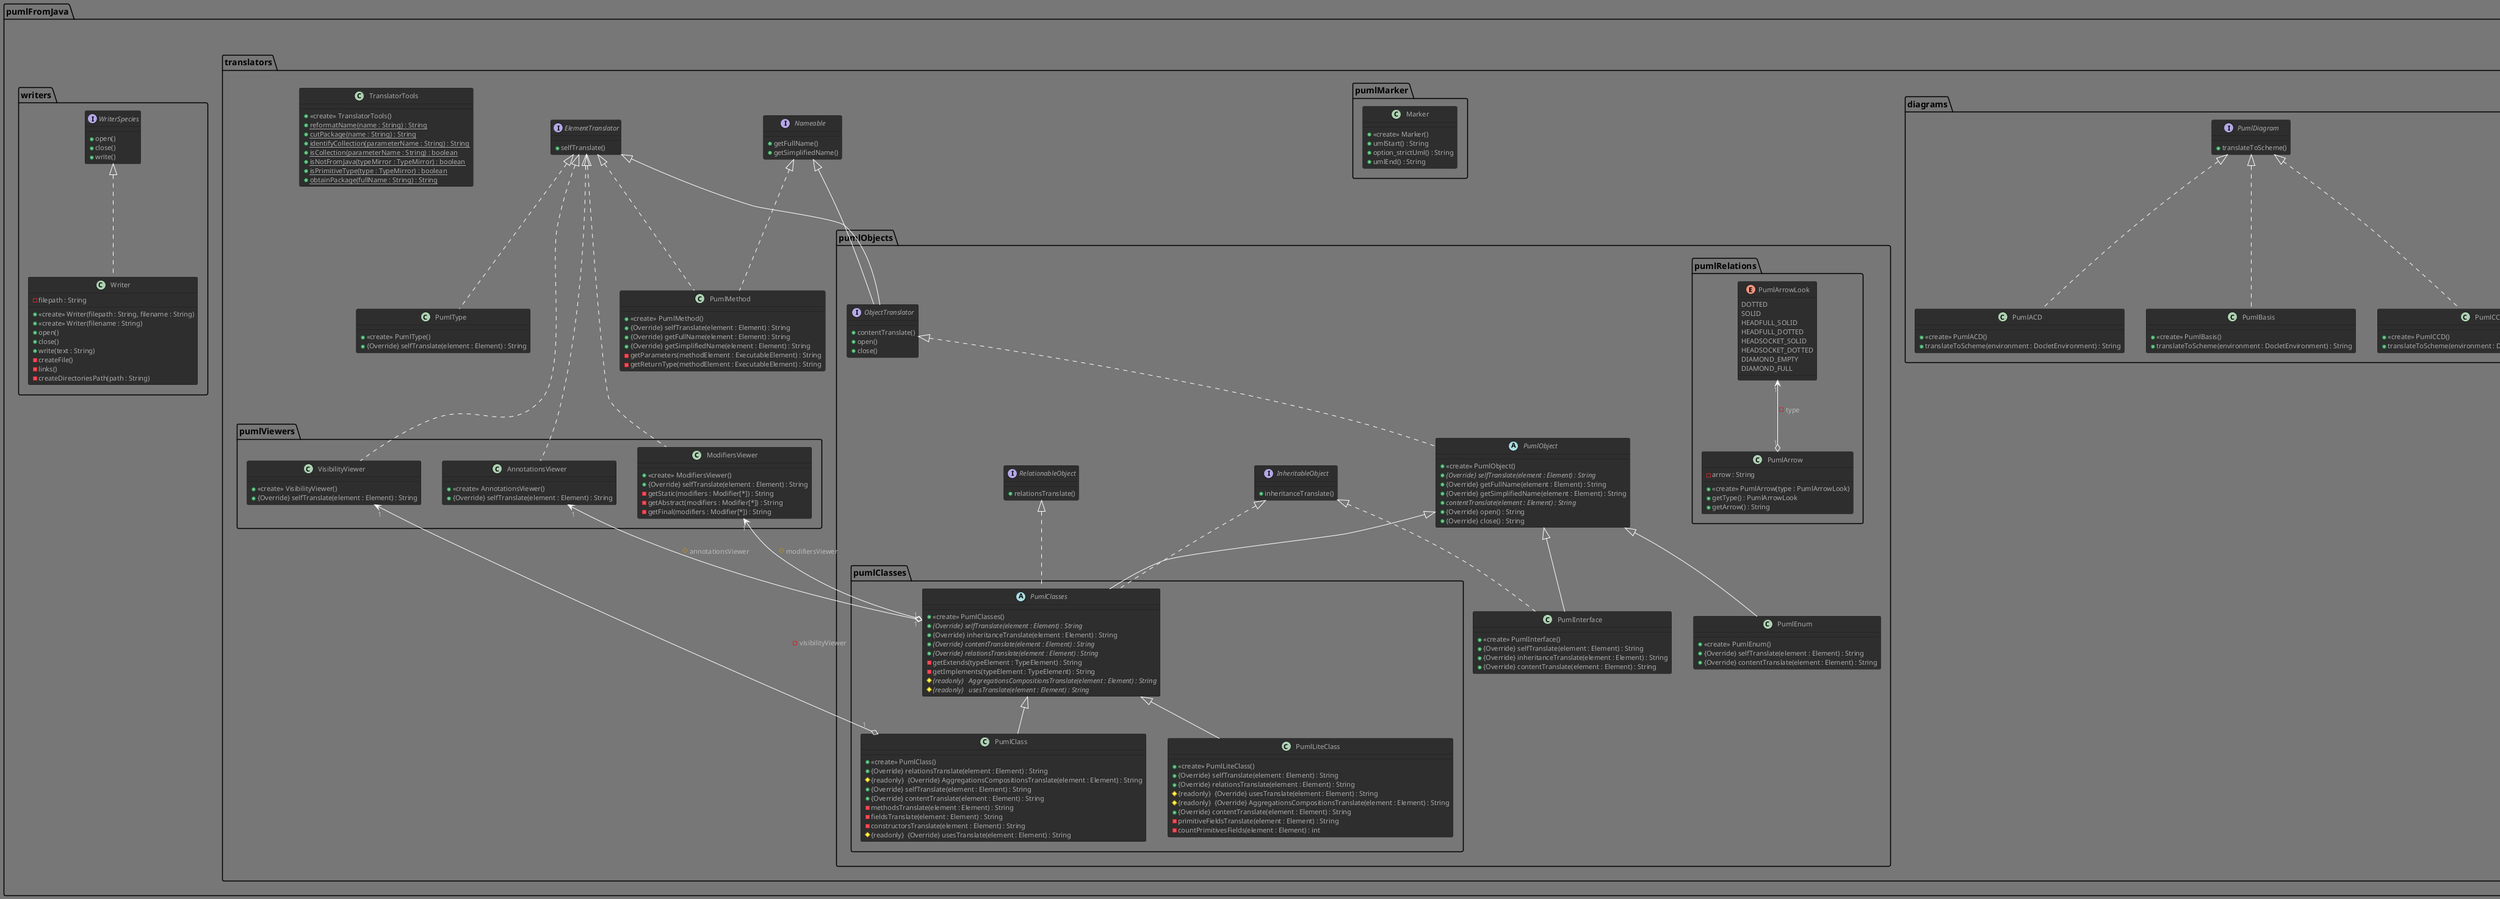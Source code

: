 @startuml
!theme reddress-darkgreen

class pumlFromJava.doclets.FirstDoclet {
+ <<create>> FirstDoclet()
+ {Override} init(locale : Locale, reporter : Reporter)
+ {Override} getName() : String
+ {Override} getSupportedOptions() : Option[*]
+ {Override} getSupportedSourceVersion() : SourceVersion
+ {Override} run(environment : DocletEnvironment) : boolean
-  dumpElement(element : Element)

}
class pumlFromJava.doclets.PumlDoclet {
+ <<create>> PumlDoclet()
+ {Override} init(locale : Locale, reporter : Reporter)
+ {Override} getName() : String
+ {Override} getSupportedOptions() : Option[*]
+ {Override} getSupportedSourceVersion() : SourceVersion
+ {Override} run(environment : DocletEnvironment) : boolean
-  generateACD(environment : DocletEnvironment)
-  generateCCD(environment : DocletEnvironment)

}
class pumlFromJava.doclets.options.OutOption {
-NameFile : String
+ <<create>> OutOption()
+ {Override} getArgumentCount() : int
+ {Override} getDescription() : String
+ {Override} getKind() : Kind
+ {Override} getNames() : String[*]
+ {Override} getParameters() : String
+ {Override} process(option : String, arguments : String[*]) : boolean
+  getFileName() : String

}
class pumlFromJava.doclets.options.PathOption {
-path : String
+ <<create>> PathOption()
+ {Override} getArgumentCount() : int
+ {Override} getDescription() : String
+ {Override} getKind() : Kind
+ {Override} getNames() : String[*]
+ {Override} getParameters() : String
+ {Override} process(option : String, arguments : String[*]) : boolean
+  getPath() : String

}
class pumlFromJava.doclets.options.TypeOption {
-type : String
+ <<create>> TypeOption()
+ {Override} getArgumentCount() : int
+ {Override} getDescription() : String
+ {Override} getKind() : Kind
+ {Override} getNames() : String[*]
+ {Override} getParameters() : String
+ {Override} process(option : String, arguments : String[*]) : boolean
+  getType() : String

}
class pumlFromJava.generators.Java2Puml {
+ <<create>> Java2Puml()
+ {static}   main(args : String[*])

}
class pumlFromJava.translators.diagrams.PumlACD implements pumlFromJava.translators.diagrams.PumlDiagram {
+ <<create>> PumlACD()
+  translateToScheme(environment : DocletEnvironment) : String

}
class pumlFromJava.translators.diagrams.PumlBasis implements pumlFromJava.translators.diagrams.PumlDiagram {
+ <<create>> PumlBasis()
+  translateToScheme(environment : DocletEnvironment) : String

}
class pumlFromJava.translators.diagrams.PumlCCD implements pumlFromJava.translators.diagrams.PumlDiagram {
+ <<create>> PumlCCD()
+  translateToScheme(environment : DocletEnvironment) : String

}
interface pumlFromJava.translators.diagrams.PumlDiagram {
+ translateToScheme()

}
interface pumlFromJava.translators.ElementTranslator {
+ selfTranslate()

}
interface pumlFromJava.translators.Nameable {
+ getFullName()
+ getSimplifiedName()

}
class pumlFromJava.translators.PumlMethod implements pumlFromJava.translators.ElementTranslator, pumlFromJava.translators.Nameable {
+ <<create>> PumlMethod()
+ {Override} selfTranslate(element : Element) : String
+ {Override} getFullName(element : Element) : String
+ {Override} getSimplifiedName(element : Element) : String
-  getParameters(methodElement : ExecutableElement) : String
-  getReturnType(methodElement : ExecutableElement) : String

}
class pumlFromJava.translators.PumlType implements pumlFromJava.translators.ElementTranslator {
+ <<create>> PumlType()
+ {Override} selfTranslate(element : Element) : String

}
class pumlFromJava.translators.TranslatorTools {
+ <<create>> TranslatorTools()
+ {static}   reformatName(name : String) : String
+ {static}   cutPackage(name : String) : String
+ {static}   identifyCollection(parameterName : String) : String
+ {static}   isCollection(parameterName : String) : boolean
+ {static}   isNotFromJava(typeMirror : TypeMirror) : boolean
+ {static}   isPrimitiveType(type : TypeMirror) : boolean
+ {static}   obtainPackage(fullName : String) : String

}
class pumlFromJava.translators.pumlMarker.Marker {
+ <<create>> Marker()
+  umlStart() : String
+  option_strictUml() : String
+  umlEnd() : String

}
interface pumlFromJava.translators.pumlObjects.InheritableObject {
+ inheritanceTranslate()

}
interface pumlFromJava.translators.pumlObjects.ObjectTranslator extends pumlFromJava.translators.ElementTranslator, pumlFromJava.translators.Nameable {
+ contentTranslate()
+ open()
+ close()

}
class pumlFromJava.translators.pumlObjects.PumlEnum extends pumlFromJava.translators.pumlObjects.PumlObject {
+ <<create>> PumlEnum()
+ {Override} selfTranslate(element : Element) : String
+ {Override} contentTranslate(element : Element) : String

}
class pumlFromJava.translators.pumlObjects.PumlInterface extends pumlFromJava.translators.pumlObjects.PumlObject implements pumlFromJava.translators.pumlObjects.InheritableObject {
+ <<create>> PumlInterface()
+ {Override} selfTranslate(element : Element) : String
+ {Override} inheritanceTranslate(element : Element) : String
+ {Override} contentTranslate(element : Element) : String

}
abstract pumlFromJava.translators.pumlObjects.PumlObject implements pumlFromJava.translators.pumlObjects.ObjectTranslator {
+ <<create>> PumlObject()
+ {abstract}  {Override} selfTranslate(element : Element) : String
+ {Override} getFullName(element : Element) : String
+ {Override} getSimplifiedName(element : Element) : String
+ {abstract}   contentTranslate(element : Element) : String
+ {Override} open() : String
+ {Override} close() : String

}
interface pumlFromJava.translators.pumlObjects.RelationableObject {
+ relationsTranslate()

}
class pumlFromJava.translators.pumlObjects.pumlClasses.PumlClass extends pumlFromJava.translators.pumlObjects.pumlClasses.PumlClasses {
+ <<create>> PumlClass()
+ {Override} relationsTranslate(element : Element) : String
# {readonly}  {Override} AggregationsCompositionsTranslate(element : Element) : String
+ {Override} selfTranslate(element : Element) : String
+ {Override} contentTranslate(element : Element) : String
-  methodsTranslate(element : Element) : String
-  fieldsTranslate(element : Element) : String
-  constructorsTranslate(element : Element) : String
# {readonly}  {Override} usesTranslate(element : Element) : String

}
abstract pumlFromJava.translators.pumlObjects.pumlClasses.PumlClasses extends pumlFromJava.translators.pumlObjects.PumlObject implements pumlFromJava.translators.pumlObjects.InheritableObject, pumlFromJava.translators.pumlObjects.RelationableObject {
+ <<create>> PumlClasses()
+ {abstract}  {Override} selfTranslate(element : Element) : String
+ {Override} inheritanceTranslate(element : Element) : String
+ {abstract}  {Override} contentTranslate(element : Element) : String
+ {abstract}  {Override} relationsTranslate(element : Element) : String
-  getExtends(typeElement : TypeElement) : String
-  getImplements(typeElement : TypeElement) : String
# {abstract}  {readonly}   AggregationsCompositionsTranslate(element : Element) : String
# {abstract}  {readonly}   usesTranslate(element : Element) : String

}
class pumlFromJava.translators.pumlObjects.pumlClasses.PumlLiteClass extends pumlFromJava.translators.pumlObjects.pumlClasses.PumlClasses {
+ <<create>> PumlLiteClass()
+ {Override} selfTranslate(element : Element) : String
+ {Override} relationsTranslate(element : Element) : String
# {readonly}  {Override} usesTranslate(element : Element) : String
# {readonly}  {Override} AggregationsCompositionsTranslate(element : Element) : String
+ {Override} contentTranslate(element : Element) : String
-  primitiveFieldsTranslate(element : Element) : String
-  countPrimitivesFields(element : Element) : int

}
class pumlFromJava.translators.pumlObjects.pumlRelations.PumlArrow {
-arrow : String
+ <<create>> PumlArrow(type : PumlArrowLook)
+  getType() : PumlArrowLook
+  getArrow() : String

}
enum pumlFromJava.translators.pumlObjects.pumlRelations.PumlArrowLook {
DOTTED
SOLID
HEADFULL_SOLID
HEADFULL_DOTTED
HEADSOCKET_SOLID
HEADSOCKET_DOTTED
DIAMOND_EMPTY
DIAMOND_FULL

}
class pumlFromJava.translators.pumlViewers.AnnotationsViewer implements pumlFromJava.translators.ElementTranslator {
+ <<create>> AnnotationsViewer()
+ {Override} selfTranslate(element : Element) : String

}
class pumlFromJava.translators.pumlViewers.ModifiersViewer implements pumlFromJava.translators.ElementTranslator {
+ <<create>> ModifiersViewer()
+ {Override} selfTranslate(element : Element) : String
-  getStatic(modifiers : Modifier[*]) : String
-  getAbstract(modifiers : Modifier[*]) : String
-  getFinal(modifiers : Modifier[*]) : String

}
class pumlFromJava.translators.pumlViewers.VisibilityViewer implements pumlFromJava.translators.ElementTranslator {
+ <<create>> VisibilityViewer()
+ {Override} selfTranslate(element : Element) : String

}
class pumlFromJava.writers.Writer implements pumlFromJava.writers.WriterSpecies {
-filepath : String
+ <<create>> Writer(filepath : String, filename : String)
+ <<create>> Writer(filename : String)
+  open()
+  close()
+  write(text : String)
-  createFile()
-  links()
-  createDirectoriesPath(path : String)

}
interface pumlFromJava.writers.WriterSpecies {
+ open()
+ close()
+ write()

}
pumlFromJava.doclets.options.PathOption"1" <--o "1"PumlDoclet : -oPath
pumlFromJava.doclets.options.OutOption"1" <--o "1"PumlDoclet : -oOut
pumlFromJava.doclets.options.TypeOption"1" <--o "1"PumlDoclet : -oType
pumlFromJava.translators.pumlViewers.VisibilityViewer"1" <--o "1"PumlClass : -visibilityViewer
pumlFromJava.translators.pumlViewers.ModifiersViewer"1" <--o "1"PumlClasses : #modifiersViewer
pumlFromJava.translators.pumlViewers.AnnotationsViewer"1" <--o "1"PumlClasses : #annotationsViewer
pumlFromJava.translators.pumlObjects.pumlRelations.PumlArrowLook"1" <--o "1"PumlArrow : -type

@enduml

